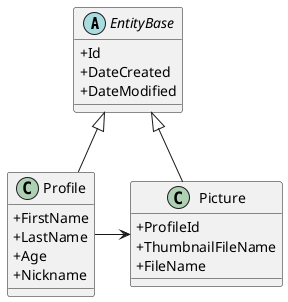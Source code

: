 @startuml Entities

skinparam ClassAttributeIconSize 0

abstract class EntityBase {
  + Id
  + DateCreated
  + DateModified
}

class Profile extends EntityBase {
  + FirstName
  + LastName
  + Age
  + Nickname
}

class Picture extends EntityBase {
  + ProfileId
  + ThumbnailFileName
  + FileName
}

Profile -> Picture


@enduml